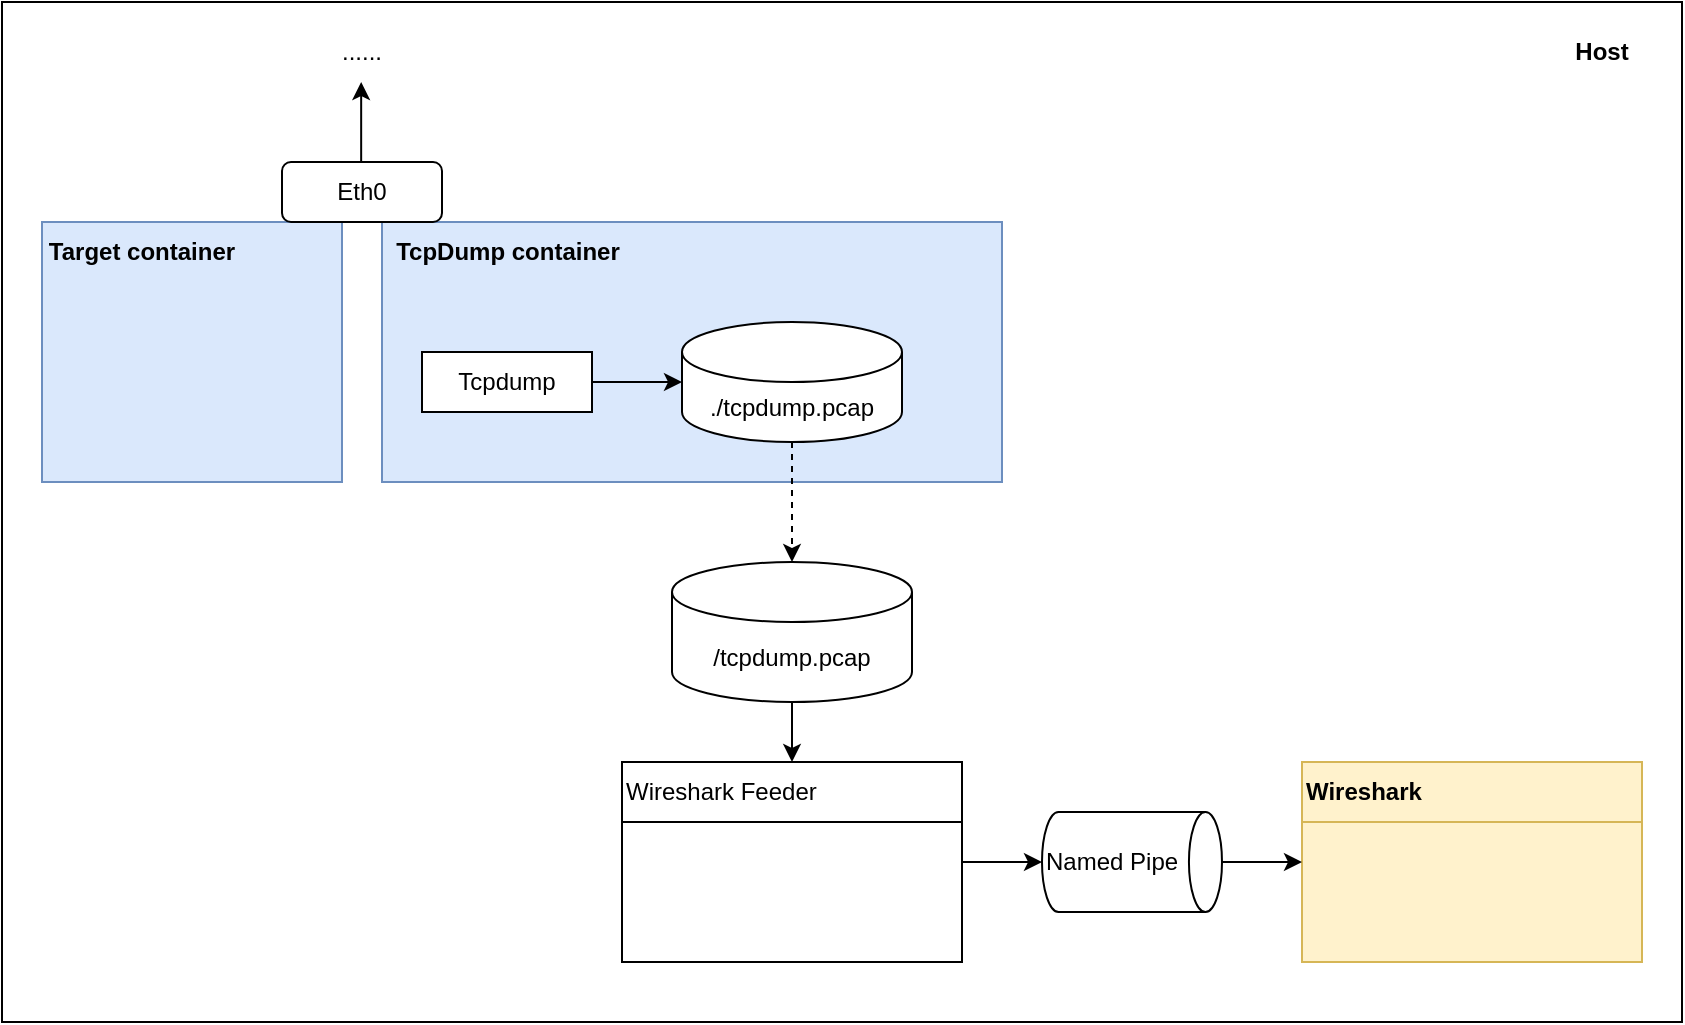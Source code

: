 <mxfile version="18.1.3" type="device"><diagram id="gbK1ibXsb6UNGucq8jr_" name="Page-1"><mxGraphModel dx="1340" dy="802" grid="1" gridSize="10" guides="1" tooltips="1" connect="1" arrows="1" fold="1" page="1" pageScale="1" pageWidth="850" pageHeight="1100" math="0" shadow="0"><root><mxCell id="0"/><mxCell id="1" parent="0"/><mxCell id="LCIQp7FIHP6uAgt3vAIp-39" value="" style="rounded=0;whiteSpace=wrap;html=1;" parent="1" vertex="1"><mxGeometry x="50" y="60" width="840" height="510" as="geometry"/></mxCell><mxCell id="LCIQp7FIHP6uAgt3vAIp-1" value="" style="rounded=0;whiteSpace=wrap;html=1;fillColor=#dae8fc;strokeColor=#6c8ebf;" parent="1" vertex="1"><mxGeometry x="70" y="170" width="150" height="130" as="geometry"/></mxCell><mxCell id="LCIQp7FIHP6uAgt3vAIp-2" value="" style="rounded=0;whiteSpace=wrap;html=1;fillColor=#dae8fc;strokeColor=#6c8ebf;" parent="1" vertex="1"><mxGeometry x="240" y="170" width="310" height="130" as="geometry"/></mxCell><mxCell id="LCIQp7FIHP6uAgt3vAIp-3" value="Eth0" style="rounded=1;whiteSpace=wrap;html=1;" parent="1" vertex="1"><mxGeometry x="190" y="140" width="80" height="30" as="geometry"/></mxCell><mxCell id="LCIQp7FIHP6uAgt3vAIp-4" value="" style="endArrow=classic;html=1;rounded=0;" parent="1" edge="1"><mxGeometry width="50" height="50" relative="1" as="geometry"><mxPoint x="229.58" y="140" as="sourcePoint"/><mxPoint x="229.58" y="100" as="targetPoint"/></mxGeometry></mxCell><mxCell id="LCIQp7FIHP6uAgt3vAIp-5" value="......" style="text;html=1;strokeColor=none;fillColor=none;align=center;verticalAlign=middle;whiteSpace=wrap;rounded=0;" parent="1" vertex="1"><mxGeometry x="200" y="70" width="60" height="30" as="geometry"/></mxCell><mxCell id="LCIQp7FIHP6uAgt3vAIp-14" value="" style="group;fontStyle=1" parent="1" vertex="1" connectable="0"><mxGeometry x="360" y="440" width="170" height="100" as="geometry"/></mxCell><mxCell id="LCIQp7FIHP6uAgt3vAIp-17" value="" style="rounded=0;whiteSpace=wrap;html=1;" parent="LCIQp7FIHP6uAgt3vAIp-14" vertex="1"><mxGeometry width="170" height="100" as="geometry"/></mxCell><mxCell id="LCIQp7FIHP6uAgt3vAIp-16" value="&lt;span style=&quot;font-weight: normal;&quot;&gt;Wireshark Feeder&lt;/span&gt;" style="rounded=0;whiteSpace=wrap;html=1;fontStyle=1;align=left;" parent="LCIQp7FIHP6uAgt3vAIp-14" vertex="1"><mxGeometry width="170" height="30" as="geometry"/></mxCell><mxCell id="LCIQp7FIHP6uAgt3vAIp-36" value="" style="shape=image;verticalLabelPosition=bottom;labelBackgroundColor=default;verticalAlign=top;aspect=fixed;imageAspect=0;image=https://vi.seaicons.com/wp-content/uploads/2016/08/Programming-Console-icon.png;" parent="LCIQp7FIHP6uAgt3vAIp-14" vertex="1"><mxGeometry x="130" width="30" height="30" as="geometry"/></mxCell><mxCell id="LCIQp7FIHP6uAgt3vAIp-18" value="/tcpdump.pcap" style="shape=cylinder3;whiteSpace=wrap;html=1;boundedLbl=1;backgroundOutline=1;size=15;" parent="1" vertex="1"><mxGeometry x="385" y="340" width="120" height="70" as="geometry"/></mxCell><mxCell id="LCIQp7FIHP6uAgt3vAIp-20" value="TcpDump container" style="text;html=1;strokeColor=none;fillColor=none;align=center;verticalAlign=middle;whiteSpace=wrap;rounded=0;fontStyle=1" parent="1" vertex="1"><mxGeometry x="242.5" y="170" width="120" height="30" as="geometry"/></mxCell><mxCell id="LCIQp7FIHP6uAgt3vAIp-21" value="./tcpdump.pcap" style="shape=cylinder3;whiteSpace=wrap;html=1;boundedLbl=1;backgroundOutline=1;size=15;" parent="1" vertex="1"><mxGeometry x="390" y="220" width="110" height="60" as="geometry"/></mxCell><mxCell id="LCIQp7FIHP6uAgt3vAIp-23" value="Tcpdump" style="rounded=0;whiteSpace=wrap;html=1;" parent="1" vertex="1"><mxGeometry x="260" y="235" width="85" height="30" as="geometry"/></mxCell><mxCell id="LCIQp7FIHP6uAgt3vAIp-24" value="" style="endArrow=classic;html=1;rounded=0;entryX=0;entryY=0.5;entryDx=0;entryDy=0;entryPerimeter=0;exitX=1;exitY=0.5;exitDx=0;exitDy=0;" parent="1" source="LCIQp7FIHP6uAgt3vAIp-23" target="LCIQp7FIHP6uAgt3vAIp-21" edge="1"><mxGeometry width="50" height="50" relative="1" as="geometry"><mxPoint x="120" y="360" as="sourcePoint"/><mxPoint x="170" y="310" as="targetPoint"/></mxGeometry></mxCell><mxCell id="LCIQp7FIHP6uAgt3vAIp-25" value="Target container" style="text;html=1;strokeColor=none;fillColor=none;align=center;verticalAlign=middle;whiteSpace=wrap;rounded=0;fontStyle=1" parent="1" vertex="1"><mxGeometry x="70" y="170" width="100" height="30" as="geometry"/></mxCell><mxCell id="LCIQp7FIHP6uAgt3vAIp-26" value="" style="endArrow=classic;html=1;rounded=0;entryX=0.5;entryY=0;entryDx=0;entryDy=0;entryPerimeter=0;exitX=0.5;exitY=1;exitDx=0;exitDy=0;exitPerimeter=0;dashed=1;" parent="1" source="LCIQp7FIHP6uAgt3vAIp-21" target="LCIQp7FIHP6uAgt3vAIp-18" edge="1"><mxGeometry width="50" height="50" relative="1" as="geometry"><mxPoint x="300" y="430" as="sourcePoint"/><mxPoint x="350" y="380" as="targetPoint"/></mxGeometry></mxCell><mxCell id="LCIQp7FIHP6uAgt3vAIp-28" value="" style="endArrow=classic;html=1;rounded=0;entryX=0.5;entryY=0;entryDx=0;entryDy=0;exitX=0.5;exitY=1;exitDx=0;exitDy=0;exitPerimeter=0;" parent="1" source="LCIQp7FIHP6uAgt3vAIp-18" target="LCIQp7FIHP6uAgt3vAIp-16" edge="1"><mxGeometry width="50" height="50" relative="1" as="geometry"><mxPoint x="530" y="410" as="sourcePoint"/><mxPoint x="210" y="390" as="targetPoint"/></mxGeometry></mxCell><mxCell id="LCIQp7FIHP6uAgt3vAIp-31" value="" style="group;align=left;" parent="1" vertex="1" connectable="0"><mxGeometry x="700" y="440" width="188.16" height="100" as="geometry"/></mxCell><mxCell id="LCIQp7FIHP6uAgt3vAIp-32" value="" style="rounded=0;whiteSpace=wrap;html=1;fillColor=#fff2cc;strokeColor=#d6b656;" parent="LCIQp7FIHP6uAgt3vAIp-31" vertex="1"><mxGeometry width="170" height="100" as="geometry"/></mxCell><mxCell id="LCIQp7FIHP6uAgt3vAIp-33" value="Wireshark" style="rounded=0;whiteSpace=wrap;html=1;fontStyle=1;align=left;fillColor=#fff2cc;strokeColor=#d6b656;" parent="LCIQp7FIHP6uAgt3vAIp-31" vertex="1"><mxGeometry width="170" height="30" as="geometry"/></mxCell><mxCell id="LCIQp7FIHP6uAgt3vAIp-37" value="" style="shape=image;verticalLabelPosition=bottom;labelBackgroundColor=default;verticalAlign=top;aspect=fixed;imageAspect=0;image=https://www.pngkit.com/png/detail/365-3657626_wireshark-icon.png;" parent="LCIQp7FIHP6uAgt3vAIp-31" vertex="1"><mxGeometry x="120" y="4" width="37.63" height="22" as="geometry"/></mxCell><mxCell id="LCIQp7FIHP6uAgt3vAIp-34" value="" style="shape=image;verticalLabelPosition=bottom;labelBackgroundColor=default;verticalAlign=top;aspect=fixed;imageAspect=0;image=https://icon-library.com/images/docker-container-icon/docker-container-icon-19.jpg;" parent="1" vertex="1"><mxGeometry x="185" y="265" width="35" height="35" as="geometry"/></mxCell><mxCell id="LCIQp7FIHP6uAgt3vAIp-35" value="" style="shape=image;verticalLabelPosition=bottom;labelBackgroundColor=default;verticalAlign=top;aspect=fixed;imageAspect=0;image=https://icon-library.com/images/docker-container-icon/docker-container-icon-19.jpg;" parent="1" vertex="1"><mxGeometry x="515" y="265" width="35" height="35" as="geometry"/></mxCell><mxCell id="LCIQp7FIHP6uAgt3vAIp-38" value="" style="endArrow=classic;html=1;rounded=0;exitX=1;exitY=0.5;exitDx=0;exitDy=0;entryX=0;entryY=0.5;entryDx=0;entryDy=0;entryPerimeter=0;" parent="1" source="LCIQp7FIHP6uAgt3vAIp-17" target="GYv3GvUk0tG-Ce4jCSjO-1" edge="1"><mxGeometry width="50" height="50" relative="1" as="geometry"><mxPoint x="170" y="540" as="sourcePoint"/><mxPoint x="560" y="490" as="targetPoint"/></mxGeometry></mxCell><mxCell id="LCIQp7FIHP6uAgt3vAIp-40" value="Host" style="text;html=1;strokeColor=none;fillColor=none;align=center;verticalAlign=middle;whiteSpace=wrap;rounded=0;fontStyle=1" parent="1" vertex="1"><mxGeometry x="820" y="70" width="60" height="30" as="geometry"/></mxCell><mxCell id="GYv3GvUk0tG-Ce4jCSjO-2" style="edgeStyle=orthogonalEdgeStyle;rounded=0;orthogonalLoop=1;jettySize=auto;html=1;exitX=1;exitY=0.5;exitDx=0;exitDy=0;exitPerimeter=0;" edge="1" parent="1" source="GYv3GvUk0tG-Ce4jCSjO-1"><mxGeometry relative="1" as="geometry"><mxPoint x="700" y="490" as="targetPoint"/></mxGeometry></mxCell><mxCell id="GYv3GvUk0tG-Ce4jCSjO-1" value="Named Pipe" style="strokeWidth=1;html=1;shape=mxgraph.flowchart.direct_data;whiteSpace=wrap;align=left;fontSize=12;" vertex="1" parent="1"><mxGeometry x="570" y="465" width="90" height="50" as="geometry"/></mxCell></root></mxGraphModel></diagram></mxfile>